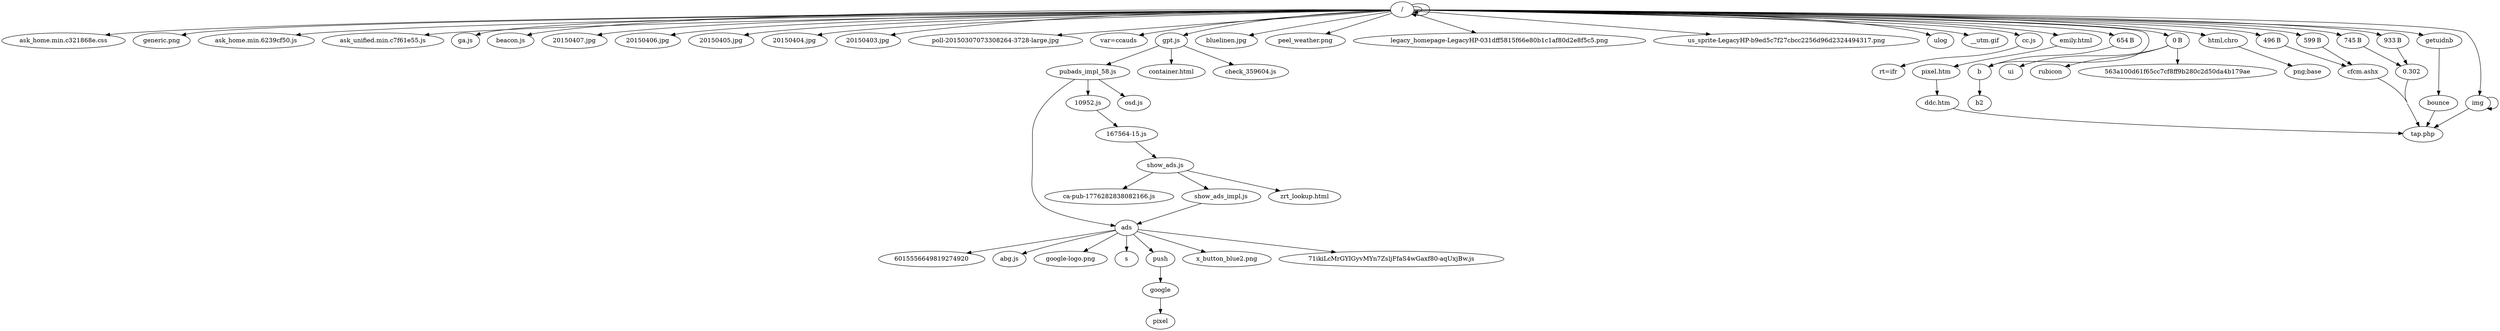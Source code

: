digraph G {
ratio=compress;
concentrate=true;
"/" -> "/";
"/" -> "ask_home.min.c321868e.css";
"/" -> "generic.png";
"/" -> "ask_home.min.6239cf50.js";
"/" -> "ask_unified.min.c7f61e55.js";
"/" -> "ga.js";
"/" -> "beacon.js";
"/" -> "20150407.jpg";
"/" -> "20150406.jpg";
"/" -> "20150405.jpg";
"/" -> "20150404.jpg";
"/" -> "20150403.jpg";
"/" -> "poll-20150307073308264-3728-large.jpg";
"/" -> "var=ccauds";
"/" -> "gpt.js";
"/" -> "bluelinen.jpg";
"/" -> "peel_weather.png";
"/" -> "legacy_homepage-LegacyHP-031dff5815f66e80b1c1af80d2e8f5c5.png";
"/" -> "us_sprite-LegacyHP-b9ed5c7f27cbcc2256d96d2324494317.png";
"/" -> "ulog";
"/" -> "__utm.gif";
"/" -> "cc.js";
"gpt.js" -> "pubads_impl_58.js";
"gpt.js" -> "container.html";
"gpt.js" -> "check_359604.js";
"pubads_impl_58.js" -> "ads";
"pubads_impl_58.js" -> "10952.js";
"pubads_impl_58.js" -> "osd.js";
"10952.js" -> "167564-15.js";
"167564-15.js" -> "show_ads.js";
"show_ads.js" -> "ca-pub-1776282838082166.js";
"show_ads.js" -> "show_ads_impl.js";
"show_ads.js" -> "zrt_lookup.html";
"/" -> "emily.html";
"654 B" -> "b";
"show_ads_impl.js" -> "ads";
"b" -> "b2";
"emily.html" -> "pixel.htm";
"ads" -> "6015556649819274920";
"ads" -> "abg.js";
"ads" -> "google-logo.png";
"pixel.htm" -> "ddc.htm";
"ads" -> "s";
"ads" -> "push";
"ads" -> "x_button_blue2.png";
"ddc.htm" -> "tap.php";
"push" -> "google";
"0 B" -> "ui";
"google" -> "pixel";
"html,chro" -> "png;base";
"cc.js" -> "rt=ifr";
"0 B" -> "rubicon";
"496 B" -> "cfcm.ashx";
"/" -> "/";
"745 B" -> "0.302";
"/" -> "getuidnb";
"/" -> "img";
"/" -> "getuidnb";
"ads" -> "71ikiLcMrGYIGyvMYn7ZsljFfaS4wGaxf80-aqUxjBw.js";
"/" -> "b";
"getuidnb" -> "bounce";
"img" -> "img";
"599 B" -> "cfcm.ashx";
"0 B" -> "563a100d61f65cc7cf8ff9b280c2d50da4b179ae";
"933 B" -> "0.302";
"getuidnb" -> "bounce";
"bounce" -> "tap.php";
"cfcm.ashx" -> "tap.php";
"0.302" -> "tap.php";
"bounce" -> "tap.php";
"img" -> "tap.php";
"/" -> "933 B";
"/" -> "0 B";
"/" -> "496 B";
"/" -> "745 B";
"/" -> "html,chro";
"/" -> "599 B";
"/" -> "654 B";
}
